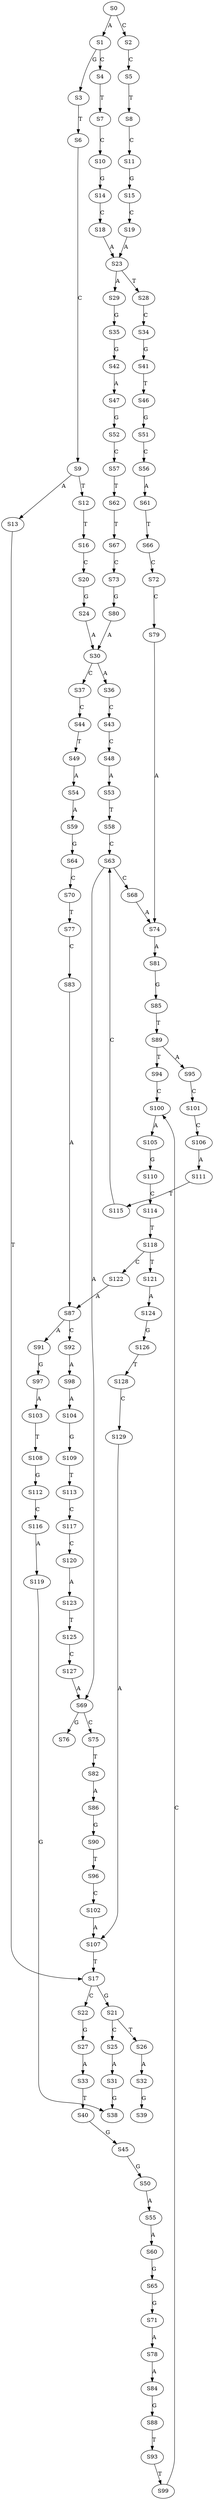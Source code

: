 strict digraph  {
	S0 -> S1 [ label = A ];
	S0 -> S2 [ label = C ];
	S1 -> S3 [ label = G ];
	S1 -> S4 [ label = C ];
	S2 -> S5 [ label = C ];
	S3 -> S6 [ label = T ];
	S4 -> S7 [ label = T ];
	S5 -> S8 [ label = T ];
	S6 -> S9 [ label = C ];
	S7 -> S10 [ label = C ];
	S8 -> S11 [ label = C ];
	S9 -> S12 [ label = T ];
	S9 -> S13 [ label = A ];
	S10 -> S14 [ label = G ];
	S11 -> S15 [ label = G ];
	S12 -> S16 [ label = T ];
	S13 -> S17 [ label = T ];
	S14 -> S18 [ label = C ];
	S15 -> S19 [ label = C ];
	S16 -> S20 [ label = C ];
	S17 -> S21 [ label = G ];
	S17 -> S22 [ label = C ];
	S18 -> S23 [ label = A ];
	S19 -> S23 [ label = A ];
	S20 -> S24 [ label = G ];
	S21 -> S25 [ label = C ];
	S21 -> S26 [ label = T ];
	S22 -> S27 [ label = G ];
	S23 -> S28 [ label = T ];
	S23 -> S29 [ label = A ];
	S24 -> S30 [ label = A ];
	S25 -> S31 [ label = A ];
	S26 -> S32 [ label = A ];
	S27 -> S33 [ label = A ];
	S28 -> S34 [ label = C ];
	S29 -> S35 [ label = G ];
	S30 -> S36 [ label = A ];
	S30 -> S37 [ label = C ];
	S31 -> S38 [ label = G ];
	S32 -> S39 [ label = G ];
	S33 -> S40 [ label = T ];
	S34 -> S41 [ label = G ];
	S35 -> S42 [ label = G ];
	S36 -> S43 [ label = C ];
	S37 -> S44 [ label = C ];
	S40 -> S45 [ label = G ];
	S41 -> S46 [ label = T ];
	S42 -> S47 [ label = A ];
	S43 -> S48 [ label = C ];
	S44 -> S49 [ label = T ];
	S45 -> S50 [ label = G ];
	S46 -> S51 [ label = G ];
	S47 -> S52 [ label = G ];
	S48 -> S53 [ label = A ];
	S49 -> S54 [ label = A ];
	S50 -> S55 [ label = A ];
	S51 -> S56 [ label = C ];
	S52 -> S57 [ label = C ];
	S53 -> S58 [ label = T ];
	S54 -> S59 [ label = A ];
	S55 -> S60 [ label = A ];
	S56 -> S61 [ label = A ];
	S57 -> S62 [ label = T ];
	S58 -> S63 [ label = C ];
	S59 -> S64 [ label = G ];
	S60 -> S65 [ label = G ];
	S61 -> S66 [ label = T ];
	S62 -> S67 [ label = T ];
	S63 -> S68 [ label = C ];
	S63 -> S69 [ label = A ];
	S64 -> S70 [ label = C ];
	S65 -> S71 [ label = G ];
	S66 -> S72 [ label = C ];
	S67 -> S73 [ label = C ];
	S68 -> S74 [ label = A ];
	S69 -> S75 [ label = C ];
	S69 -> S76 [ label = G ];
	S70 -> S77 [ label = T ];
	S71 -> S78 [ label = A ];
	S72 -> S79 [ label = C ];
	S73 -> S80 [ label = G ];
	S74 -> S81 [ label = A ];
	S75 -> S82 [ label = T ];
	S77 -> S83 [ label = C ];
	S78 -> S84 [ label = A ];
	S79 -> S74 [ label = A ];
	S80 -> S30 [ label = A ];
	S81 -> S85 [ label = G ];
	S82 -> S86 [ label = A ];
	S83 -> S87 [ label = A ];
	S84 -> S88 [ label = G ];
	S85 -> S89 [ label = T ];
	S86 -> S90 [ label = G ];
	S87 -> S91 [ label = A ];
	S87 -> S92 [ label = C ];
	S88 -> S93 [ label = T ];
	S89 -> S94 [ label = T ];
	S89 -> S95 [ label = A ];
	S90 -> S96 [ label = T ];
	S91 -> S97 [ label = G ];
	S92 -> S98 [ label = A ];
	S93 -> S99 [ label = T ];
	S94 -> S100 [ label = C ];
	S95 -> S101 [ label = C ];
	S96 -> S102 [ label = C ];
	S97 -> S103 [ label = A ];
	S98 -> S104 [ label = A ];
	S99 -> S100 [ label = C ];
	S100 -> S105 [ label = A ];
	S101 -> S106 [ label = C ];
	S102 -> S107 [ label = A ];
	S103 -> S108 [ label = T ];
	S104 -> S109 [ label = G ];
	S105 -> S110 [ label = G ];
	S106 -> S111 [ label = A ];
	S107 -> S17 [ label = T ];
	S108 -> S112 [ label = G ];
	S109 -> S113 [ label = T ];
	S110 -> S114 [ label = C ];
	S111 -> S115 [ label = T ];
	S112 -> S116 [ label = C ];
	S113 -> S117 [ label = C ];
	S114 -> S118 [ label = T ];
	S115 -> S63 [ label = C ];
	S116 -> S119 [ label = A ];
	S117 -> S120 [ label = C ];
	S118 -> S121 [ label = T ];
	S118 -> S122 [ label = C ];
	S119 -> S38 [ label = G ];
	S120 -> S123 [ label = A ];
	S121 -> S124 [ label = A ];
	S122 -> S87 [ label = A ];
	S123 -> S125 [ label = T ];
	S124 -> S126 [ label = G ];
	S125 -> S127 [ label = C ];
	S126 -> S128 [ label = T ];
	S127 -> S69 [ label = A ];
	S128 -> S129 [ label = C ];
	S129 -> S107 [ label = A ];
}
